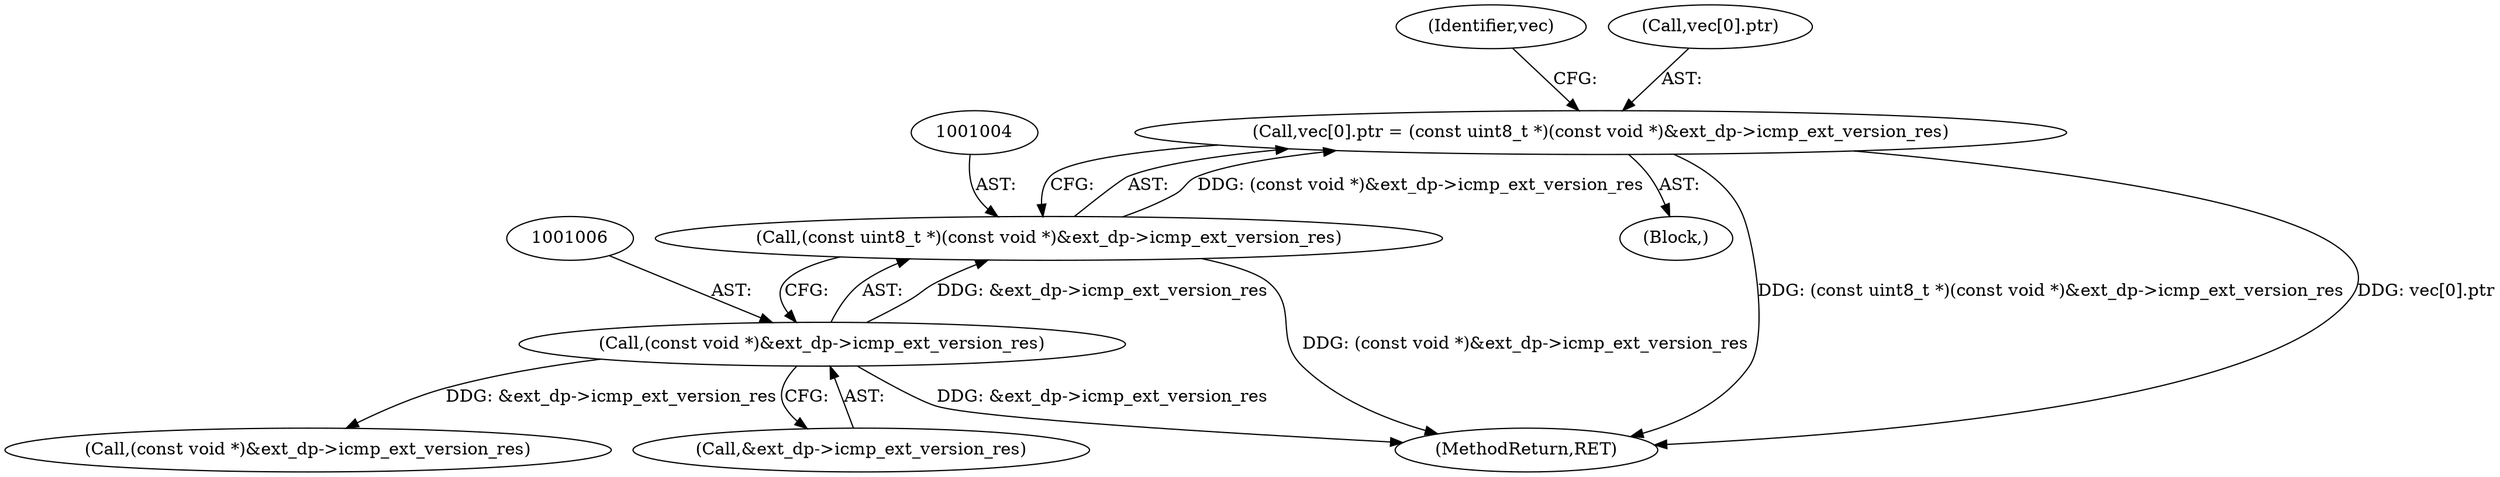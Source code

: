 digraph "0_tcpdump_2b62d1dda41590db29368ec7ba5f4faf3464765a@array" {
"1000997" [label="(Call,vec[0].ptr = (const uint8_t *)(const void *)&ext_dp->icmp_ext_version_res)"];
"1001003" [label="(Call,(const uint8_t *)(const void *)&ext_dp->icmp_ext_version_res)"];
"1001005" [label="(Call,(const void *)&ext_dp->icmp_ext_version_res)"];
"1001003" [label="(Call,(const uint8_t *)(const void *)&ext_dp->icmp_ext_version_res)"];
"1001014" [label="(Identifier,vec)"];
"1001063" [label="(Call,(const void *)&ext_dp->icmp_ext_version_res)"];
"1000996" [label="(Block,)"];
"1001245" [label="(MethodReturn,RET)"];
"1001007" [label="(Call,&ext_dp->icmp_ext_version_res)"];
"1000997" [label="(Call,vec[0].ptr = (const uint8_t *)(const void *)&ext_dp->icmp_ext_version_res)"];
"1001005" [label="(Call,(const void *)&ext_dp->icmp_ext_version_res)"];
"1000998" [label="(Call,vec[0].ptr)"];
"1000997" -> "1000996"  [label="AST: "];
"1000997" -> "1001003"  [label="CFG: "];
"1000998" -> "1000997"  [label="AST: "];
"1001003" -> "1000997"  [label="AST: "];
"1001014" -> "1000997"  [label="CFG: "];
"1000997" -> "1001245"  [label="DDG: (const uint8_t *)(const void *)&ext_dp->icmp_ext_version_res"];
"1000997" -> "1001245"  [label="DDG: vec[0].ptr"];
"1001003" -> "1000997"  [label="DDG: (const void *)&ext_dp->icmp_ext_version_res"];
"1001003" -> "1001005"  [label="CFG: "];
"1001004" -> "1001003"  [label="AST: "];
"1001005" -> "1001003"  [label="AST: "];
"1001003" -> "1001245"  [label="DDG: (const void *)&ext_dp->icmp_ext_version_res"];
"1001005" -> "1001003"  [label="DDG: &ext_dp->icmp_ext_version_res"];
"1001005" -> "1001007"  [label="CFG: "];
"1001006" -> "1001005"  [label="AST: "];
"1001007" -> "1001005"  [label="AST: "];
"1001005" -> "1001245"  [label="DDG: &ext_dp->icmp_ext_version_res"];
"1001005" -> "1001063"  [label="DDG: &ext_dp->icmp_ext_version_res"];
}
